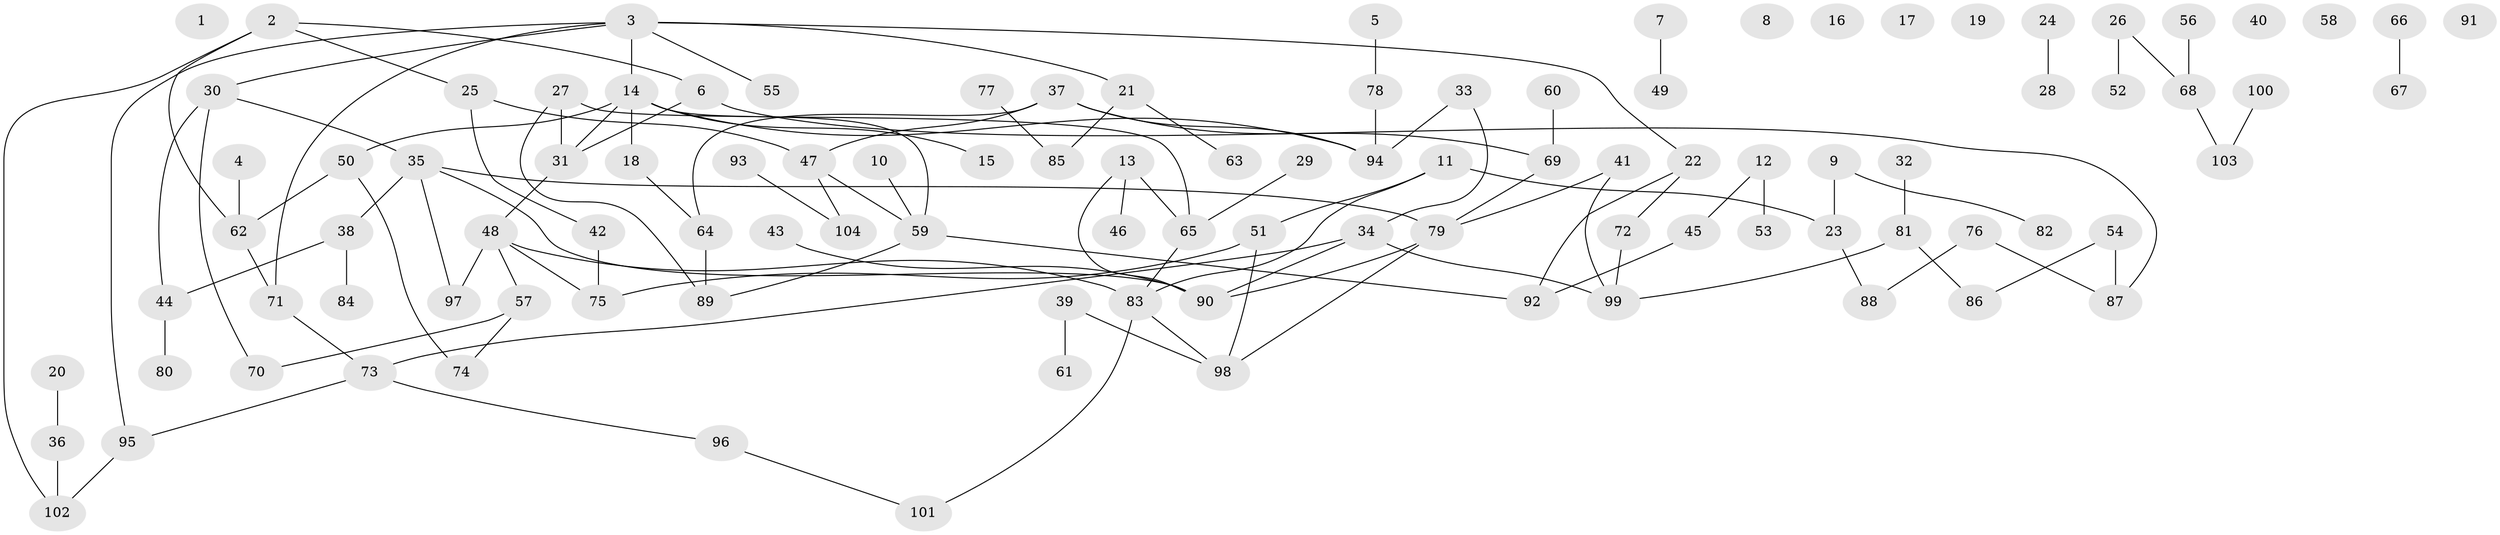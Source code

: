 // coarse degree distribution, {7: 0.1, 3: 0.23333333333333334, 5: 0.06666666666666667, 4: 0.1, 8: 0.03333333333333333, 1: 0.23333333333333334, 2: 0.13333333333333333, 9: 0.03333333333333333, 6: 0.06666666666666667}
// Generated by graph-tools (version 1.1) at 2025/47/03/04/25 22:47:57]
// undirected, 104 vertices, 120 edges
graph export_dot {
  node [color=gray90,style=filled];
  1;
  2;
  3;
  4;
  5;
  6;
  7;
  8;
  9;
  10;
  11;
  12;
  13;
  14;
  15;
  16;
  17;
  18;
  19;
  20;
  21;
  22;
  23;
  24;
  25;
  26;
  27;
  28;
  29;
  30;
  31;
  32;
  33;
  34;
  35;
  36;
  37;
  38;
  39;
  40;
  41;
  42;
  43;
  44;
  45;
  46;
  47;
  48;
  49;
  50;
  51;
  52;
  53;
  54;
  55;
  56;
  57;
  58;
  59;
  60;
  61;
  62;
  63;
  64;
  65;
  66;
  67;
  68;
  69;
  70;
  71;
  72;
  73;
  74;
  75;
  76;
  77;
  78;
  79;
  80;
  81;
  82;
  83;
  84;
  85;
  86;
  87;
  88;
  89;
  90;
  91;
  92;
  93;
  94;
  95;
  96;
  97;
  98;
  99;
  100;
  101;
  102;
  103;
  104;
  2 -- 6;
  2 -- 25;
  2 -- 62;
  2 -- 102;
  3 -- 14;
  3 -- 21;
  3 -- 22;
  3 -- 30;
  3 -- 55;
  3 -- 71;
  3 -- 95;
  4 -- 62;
  5 -- 78;
  6 -- 31;
  6 -- 87;
  7 -- 49;
  9 -- 23;
  9 -- 82;
  10 -- 59;
  11 -- 23;
  11 -- 51;
  11 -- 83;
  12 -- 45;
  12 -- 53;
  13 -- 46;
  13 -- 65;
  13 -- 90;
  14 -- 15;
  14 -- 18;
  14 -- 31;
  14 -- 50;
  14 -- 59;
  14 -- 94;
  18 -- 64;
  20 -- 36;
  21 -- 63;
  21 -- 85;
  22 -- 72;
  22 -- 92;
  23 -- 88;
  24 -- 28;
  25 -- 42;
  25 -- 47;
  26 -- 52;
  26 -- 68;
  27 -- 31;
  27 -- 65;
  27 -- 89;
  29 -- 65;
  30 -- 35;
  30 -- 44;
  30 -- 70;
  31 -- 48;
  32 -- 81;
  33 -- 34;
  33 -- 94;
  34 -- 73;
  34 -- 90;
  34 -- 99;
  35 -- 38;
  35 -- 79;
  35 -- 90;
  35 -- 97;
  36 -- 102;
  37 -- 47;
  37 -- 64;
  37 -- 69;
  37 -- 94;
  38 -- 44;
  38 -- 84;
  39 -- 61;
  39 -- 98;
  41 -- 79;
  41 -- 99;
  42 -- 75;
  43 -- 90;
  44 -- 80;
  45 -- 92;
  47 -- 59;
  47 -- 104;
  48 -- 57;
  48 -- 75;
  48 -- 83;
  48 -- 97;
  50 -- 62;
  50 -- 74;
  51 -- 75;
  51 -- 98;
  54 -- 86;
  54 -- 87;
  56 -- 68;
  57 -- 70;
  57 -- 74;
  59 -- 89;
  59 -- 92;
  60 -- 69;
  62 -- 71;
  64 -- 89;
  65 -- 83;
  66 -- 67;
  68 -- 103;
  69 -- 79;
  71 -- 73;
  72 -- 99;
  73 -- 95;
  73 -- 96;
  76 -- 87;
  76 -- 88;
  77 -- 85;
  78 -- 94;
  79 -- 90;
  79 -- 98;
  81 -- 86;
  81 -- 99;
  83 -- 98;
  83 -- 101;
  93 -- 104;
  95 -- 102;
  96 -- 101;
  100 -- 103;
}
